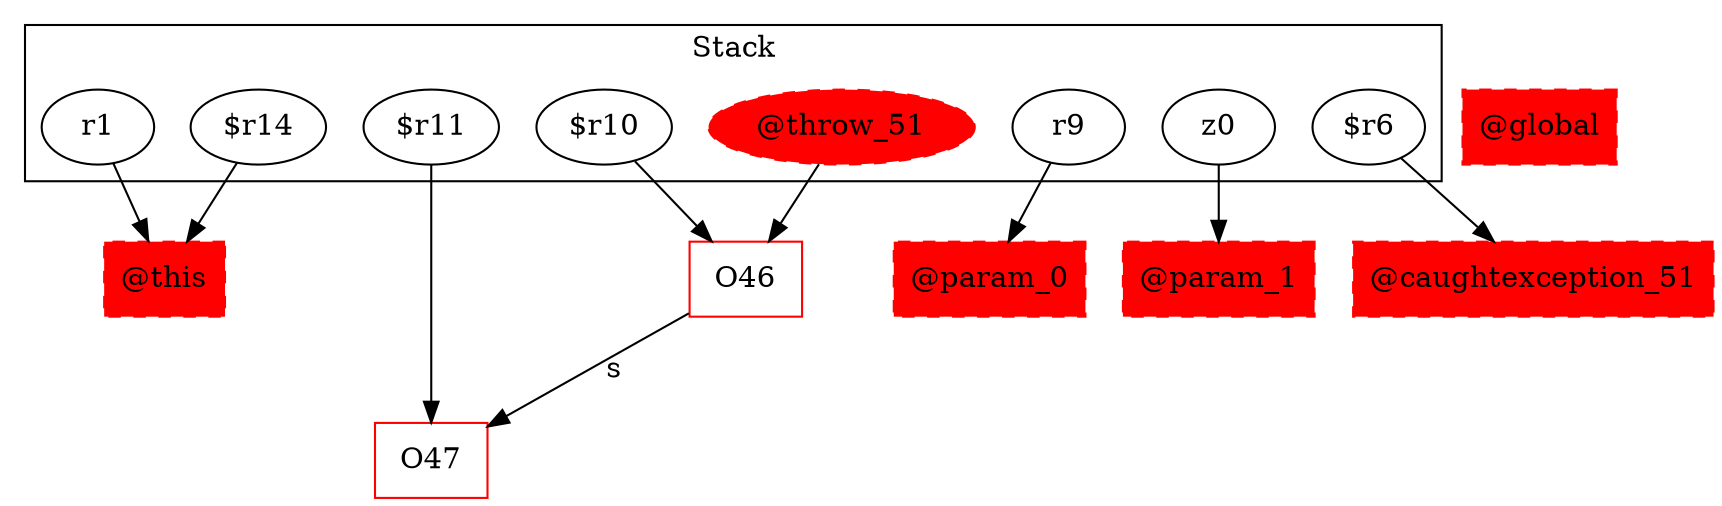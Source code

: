 digraph sample {
  rankDir="LR";
  subgraph cluster_0 {
    label="Stack"
    "r1"; "$r11"; "$r10"; "r9"; "z0"; "$r14"; "$r6"; "@throw_51"; 
  }
  "r1" -> { "@this"[shape=box]};
  "$r11" -> { O47[shape=box]};
  "$r10" -> { O46[shape=box]};
  "r9" -> { "@param_0"[shape=box]};
  "z0" -> { "@param_1"[shape=box]};
  "$r14" -> { "@this"[shape=box]};
  "$r6" -> { "@caughtexception_51"[shape=box]};
  "@throw_51" -> { O46[shape=box]};
  "@throw_51"[style="filled,dashed"]; 
  O46 -> O47[label="s", weight="0.2"]
  "@global"[shape=box, style="filled,dashed"];
  "@this"[shape=box, style="filled,dashed"];
  "@param_0"[shape=box, style="filled,dashed"];
  "@param_1"[shape=box, style="filled,dashed"];
  "@caughtexception_51"[shape=box, style="filled,dashed"];
  O46[color="red"];
  O47[color="red"];
  "@global"[color="red"];
  "@this"[color="red"];
  "@param_0"[color="red"];
  "@param_1"[color="red"];
  "@throw_51"[color="red"];
  "@caughtexception_51"[color="red"];
}
